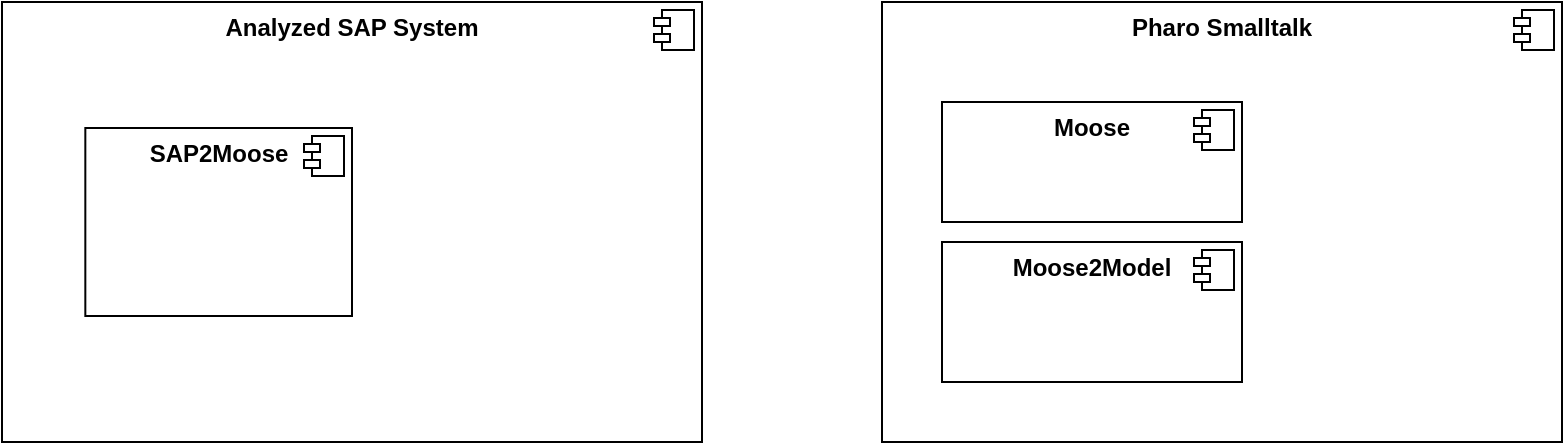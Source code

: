 <mxfile version="12.2.6" type="device" pages="1"><diagram id="WhK8SJ5zMzKzSrqR8DDO" name="Page-1"><mxGraphModel dx="1168" dy="741" grid="1" gridSize="10" guides="1" tooltips="1" connect="1" arrows="1" fold="1" page="1" pageScale="1" pageWidth="827" pageHeight="1169" math="0" shadow="0"><root><mxCell id="0"/><mxCell id="1" parent="0"/><mxCell id="IM1npaUycXULC1Qcxtwe-3" value="&lt;p style=&quot;margin: 0px ; margin-top: 6px ; text-align: center&quot;&gt;&lt;b&gt;Analyzed SAP System&lt;/b&gt;&lt;/p&gt;" style="align=left;overflow=fill;html=1;" vertex="1" parent="1"><mxGeometry x="10" y="240" width="350" height="220" as="geometry"/></mxCell><mxCell id="IM1npaUycXULC1Qcxtwe-4" value="" style="shape=component;jettyWidth=8;jettyHeight=4;" vertex="1" parent="IM1npaUycXULC1Qcxtwe-3"><mxGeometry x="1" width="20" height="20" relative="1" as="geometry"><mxPoint x="-24" y="4" as="offset"/></mxGeometry></mxCell><mxCell id="IM1npaUycXULC1Qcxtwe-1" value="&lt;p style=&quot;margin: 0px ; margin-top: 6px ; text-align: center&quot;&gt;&lt;b&gt;SAP2Moose&lt;/b&gt;&lt;/p&gt;" style="align=left;overflow=fill;html=1;" vertex="1" parent="IM1npaUycXULC1Qcxtwe-3"><mxGeometry x="41.667" y="63" width="133.333" height="94" as="geometry"/></mxCell><mxCell id="IM1npaUycXULC1Qcxtwe-2" value="" style="shape=component;jettyWidth=8;jettyHeight=4;" vertex="1" parent="IM1npaUycXULC1Qcxtwe-1"><mxGeometry x="1" width="20" height="20" relative="1" as="geometry"><mxPoint x="-24" y="4" as="offset"/></mxGeometry></mxCell><mxCell id="IM1npaUycXULC1Qcxtwe-10" value="&lt;p style=&quot;margin: 0px ; margin-top: 6px ; text-align: center&quot;&gt;&lt;b&gt;Pharo Smalltalk&lt;/b&gt;&lt;/p&gt;" style="align=left;overflow=fill;html=1;" vertex="1" parent="1"><mxGeometry x="450" y="240" width="340" height="220" as="geometry"/></mxCell><mxCell id="IM1npaUycXULC1Qcxtwe-11" value="" style="shape=component;jettyWidth=8;jettyHeight=4;" vertex="1" parent="IM1npaUycXULC1Qcxtwe-10"><mxGeometry x="1" width="20" height="20" relative="1" as="geometry"><mxPoint x="-24" y="4" as="offset"/></mxGeometry></mxCell><mxCell id="IM1npaUycXULC1Qcxtwe-12" value="&lt;p style=&quot;margin: 0px ; margin-top: 6px ; text-align: center&quot;&gt;&lt;b&gt;Moose&lt;/b&gt;&lt;/p&gt;" style="align=left;overflow=fill;html=1;" vertex="1" parent="IM1npaUycXULC1Qcxtwe-10"><mxGeometry x="30" y="50" width="150" height="60" as="geometry"/></mxCell><mxCell id="IM1npaUycXULC1Qcxtwe-13" value="" style="shape=component;jettyWidth=8;jettyHeight=4;" vertex="1" parent="IM1npaUycXULC1Qcxtwe-12"><mxGeometry x="1" width="20" height="20" relative="1" as="geometry"><mxPoint x="-24" y="4" as="offset"/></mxGeometry></mxCell><mxCell id="IM1npaUycXULC1Qcxtwe-14" value="&lt;p style=&quot;margin: 0px ; margin-top: 6px ; text-align: center&quot;&gt;&lt;b&gt;Moose2Model&lt;/b&gt;&lt;/p&gt;" style="align=left;overflow=fill;html=1;" vertex="1" parent="IM1npaUycXULC1Qcxtwe-10"><mxGeometry x="30" y="120" width="150" height="70" as="geometry"/></mxCell><mxCell id="IM1npaUycXULC1Qcxtwe-15" value="" style="shape=component;jettyWidth=8;jettyHeight=4;" vertex="1" parent="IM1npaUycXULC1Qcxtwe-14"><mxGeometry x="1" width="20" height="20" relative="1" as="geometry"><mxPoint x="-24" y="4" as="offset"/></mxGeometry></mxCell></root></mxGraphModel></diagram></mxfile>